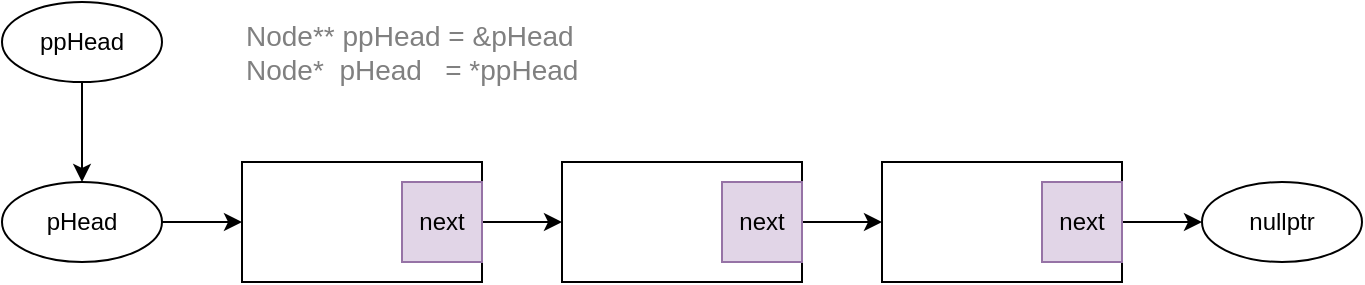 <mxfile version="24.7.0" type="github">
  <diagram name="Page-1" id="ZcOhmGHv4sRR9xuTIjbq">
    <mxGraphModel dx="968" dy="684" grid="1" gridSize="10" guides="1" tooltips="1" connect="1" arrows="1" fold="1" page="1" pageScale="1" pageWidth="850" pageHeight="1100" math="0" shadow="0">
      <root>
        <mxCell id="0" />
        <mxCell id="1" parent="0" />
        <mxCell id="ujBAATEU8BTA8kRRQ1sV-8" style="edgeStyle=orthogonalEdgeStyle;rounded=0;orthogonalLoop=1;jettySize=auto;html=1;exitX=1;exitY=0.5;exitDx=0;exitDy=0;entryX=0;entryY=0.5;entryDx=0;entryDy=0;" edge="1" parent="1" source="ujBAATEU8BTA8kRRQ1sV-5" target="ujBAATEU8BTA8kRRQ1sV-6">
          <mxGeometry relative="1" as="geometry" />
        </mxCell>
        <mxCell id="ujBAATEU8BTA8kRRQ1sV-5" value="" style="rounded=0;whiteSpace=wrap;html=1;" vertex="1" parent="1">
          <mxGeometry x="200" y="320" width="120" height="60" as="geometry" />
        </mxCell>
        <mxCell id="ujBAATEU8BTA8kRRQ1sV-9" style="edgeStyle=orthogonalEdgeStyle;rounded=0;orthogonalLoop=1;jettySize=auto;html=1;exitX=1;exitY=0.5;exitDx=0;exitDy=0;entryX=0;entryY=0.5;entryDx=0;entryDy=0;" edge="1" parent="1" source="ujBAATEU8BTA8kRRQ1sV-6" target="ujBAATEU8BTA8kRRQ1sV-7">
          <mxGeometry relative="1" as="geometry" />
        </mxCell>
        <mxCell id="ujBAATEU8BTA8kRRQ1sV-6" value="" style="rounded=0;whiteSpace=wrap;html=1;" vertex="1" parent="1">
          <mxGeometry x="360" y="320" width="120" height="60" as="geometry" />
        </mxCell>
        <mxCell id="ujBAATEU8BTA8kRRQ1sV-11" style="edgeStyle=orthogonalEdgeStyle;rounded=0;orthogonalLoop=1;jettySize=auto;html=1;exitX=1;exitY=0.5;exitDx=0;exitDy=0;entryX=0;entryY=0.5;entryDx=0;entryDy=0;" edge="1" parent="1" source="ujBAATEU8BTA8kRRQ1sV-7" target="ujBAATEU8BTA8kRRQ1sV-10">
          <mxGeometry relative="1" as="geometry" />
        </mxCell>
        <mxCell id="ujBAATEU8BTA8kRRQ1sV-7" value="" style="rounded=0;whiteSpace=wrap;html=1;" vertex="1" parent="1">
          <mxGeometry x="520" y="320" width="120" height="60" as="geometry" />
        </mxCell>
        <mxCell id="ujBAATEU8BTA8kRRQ1sV-10" value="nullptr" style="ellipse;whiteSpace=wrap;html=1;" vertex="1" parent="1">
          <mxGeometry x="680" y="330" width="80" height="40" as="geometry" />
        </mxCell>
        <mxCell id="ujBAATEU8BTA8kRRQ1sV-12" value="next" style="rounded=0;whiteSpace=wrap;html=1;fillColor=#e1d5e7;strokeColor=#9673a6;" vertex="1" parent="1">
          <mxGeometry x="280" y="330" width="40" height="40" as="geometry" />
        </mxCell>
        <mxCell id="ujBAATEU8BTA8kRRQ1sV-13" value="next" style="rounded=0;whiteSpace=wrap;html=1;fillColor=#e1d5e7;strokeColor=#9673a6;" vertex="1" parent="1">
          <mxGeometry x="440" y="330" width="40" height="40" as="geometry" />
        </mxCell>
        <mxCell id="ujBAATEU8BTA8kRRQ1sV-14" value="next" style="rounded=0;whiteSpace=wrap;html=1;fillColor=#e1d5e7;strokeColor=#9673a6;" vertex="1" parent="1">
          <mxGeometry x="600" y="330" width="40" height="40" as="geometry" />
        </mxCell>
        <mxCell id="ujBAATEU8BTA8kRRQ1sV-16" style="edgeStyle=orthogonalEdgeStyle;rounded=0;orthogonalLoop=1;jettySize=auto;html=1;exitX=1;exitY=0.5;exitDx=0;exitDy=0;entryX=0;entryY=0.5;entryDx=0;entryDy=0;" edge="1" parent="1" source="ujBAATEU8BTA8kRRQ1sV-15" target="ujBAATEU8BTA8kRRQ1sV-5">
          <mxGeometry relative="1" as="geometry" />
        </mxCell>
        <mxCell id="ujBAATEU8BTA8kRRQ1sV-15" value="pHead" style="ellipse;whiteSpace=wrap;html=1;" vertex="1" parent="1">
          <mxGeometry x="80" y="330" width="80" height="40" as="geometry" />
        </mxCell>
        <mxCell id="ujBAATEU8BTA8kRRQ1sV-18" style="edgeStyle=orthogonalEdgeStyle;rounded=0;orthogonalLoop=1;jettySize=auto;html=1;exitX=0.5;exitY=1;exitDx=0;exitDy=0;" edge="1" parent="1" source="ujBAATEU8BTA8kRRQ1sV-17" target="ujBAATEU8BTA8kRRQ1sV-15">
          <mxGeometry relative="1" as="geometry" />
        </mxCell>
        <mxCell id="ujBAATEU8BTA8kRRQ1sV-17" value="ppHead" style="ellipse;whiteSpace=wrap;html=1;" vertex="1" parent="1">
          <mxGeometry x="80" y="240" width="80" height="40" as="geometry" />
        </mxCell>
        <mxCell id="ujBAATEU8BTA8kRRQ1sV-19" value="&lt;font color=&quot;#808080&quot; style=&quot;font-size: 14px;&quot;&gt;Node** ppHead = &amp;amp;pHead&lt;/font&gt;&lt;div style=&quot;font-size: 14px;&quot;&gt;&lt;font color=&quot;#808080&quot; style=&quot;font-size: 14px;&quot;&gt;Node*&amp;nbsp; pHead&amp;nbsp; &amp;nbsp;= *ppHead&lt;/font&gt;&lt;/div&gt;" style="text;html=1;align=left;verticalAlign=middle;whiteSpace=wrap;rounded=0;" vertex="1" parent="1">
          <mxGeometry x="200" y="240" width="180" height="50" as="geometry" />
        </mxCell>
      </root>
    </mxGraphModel>
  </diagram>
</mxfile>
